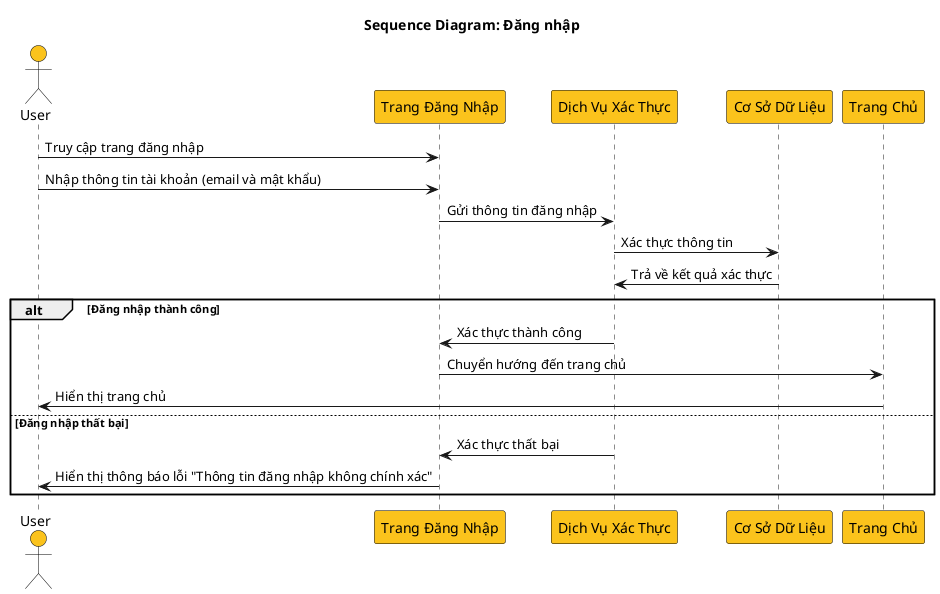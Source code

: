 @startuml
title Sequence Diagram: Đăng nhập

skinparam actor  {
    BackgroundColor FBC31C
    BorderColor Black
    FontColor Black
}

skinparam participant  {
    BackgroundColor FBC31C
    BorderColor Black
    FontColor Black
}

actor User
participant LoginPage as "Trang Đăng Nhập"
participant AuthService as "Dịch Vụ Xác Thực"
participant Database as "Cơ Sở Dữ Liệu"
participant HomePage as "Trang Chủ"

User -> LoginPage : Truy cập trang đăng nhập
User -> LoginPage : Nhập thông tin tài khoản (email và mật khẩu)
LoginPage -> AuthService : Gửi thông tin đăng nhập
AuthService -> Database : Xác thực thông tin
Database -> AuthService : Trả về kết quả xác thực

alt Đăng nhập thành công
  AuthService -> LoginPage : Xác thực thành công
  LoginPage -> HomePage : Chuyển hướng đến trang chủ
  HomePage -> User : Hiển thị trang chủ
else Đăng nhập thất bại
  AuthService -> LoginPage : Xác thực thất bại
  LoginPage -> User : Hiển thị thông báo lỗi "Thông tin đăng nhập không chính xác"
end

@enduml
